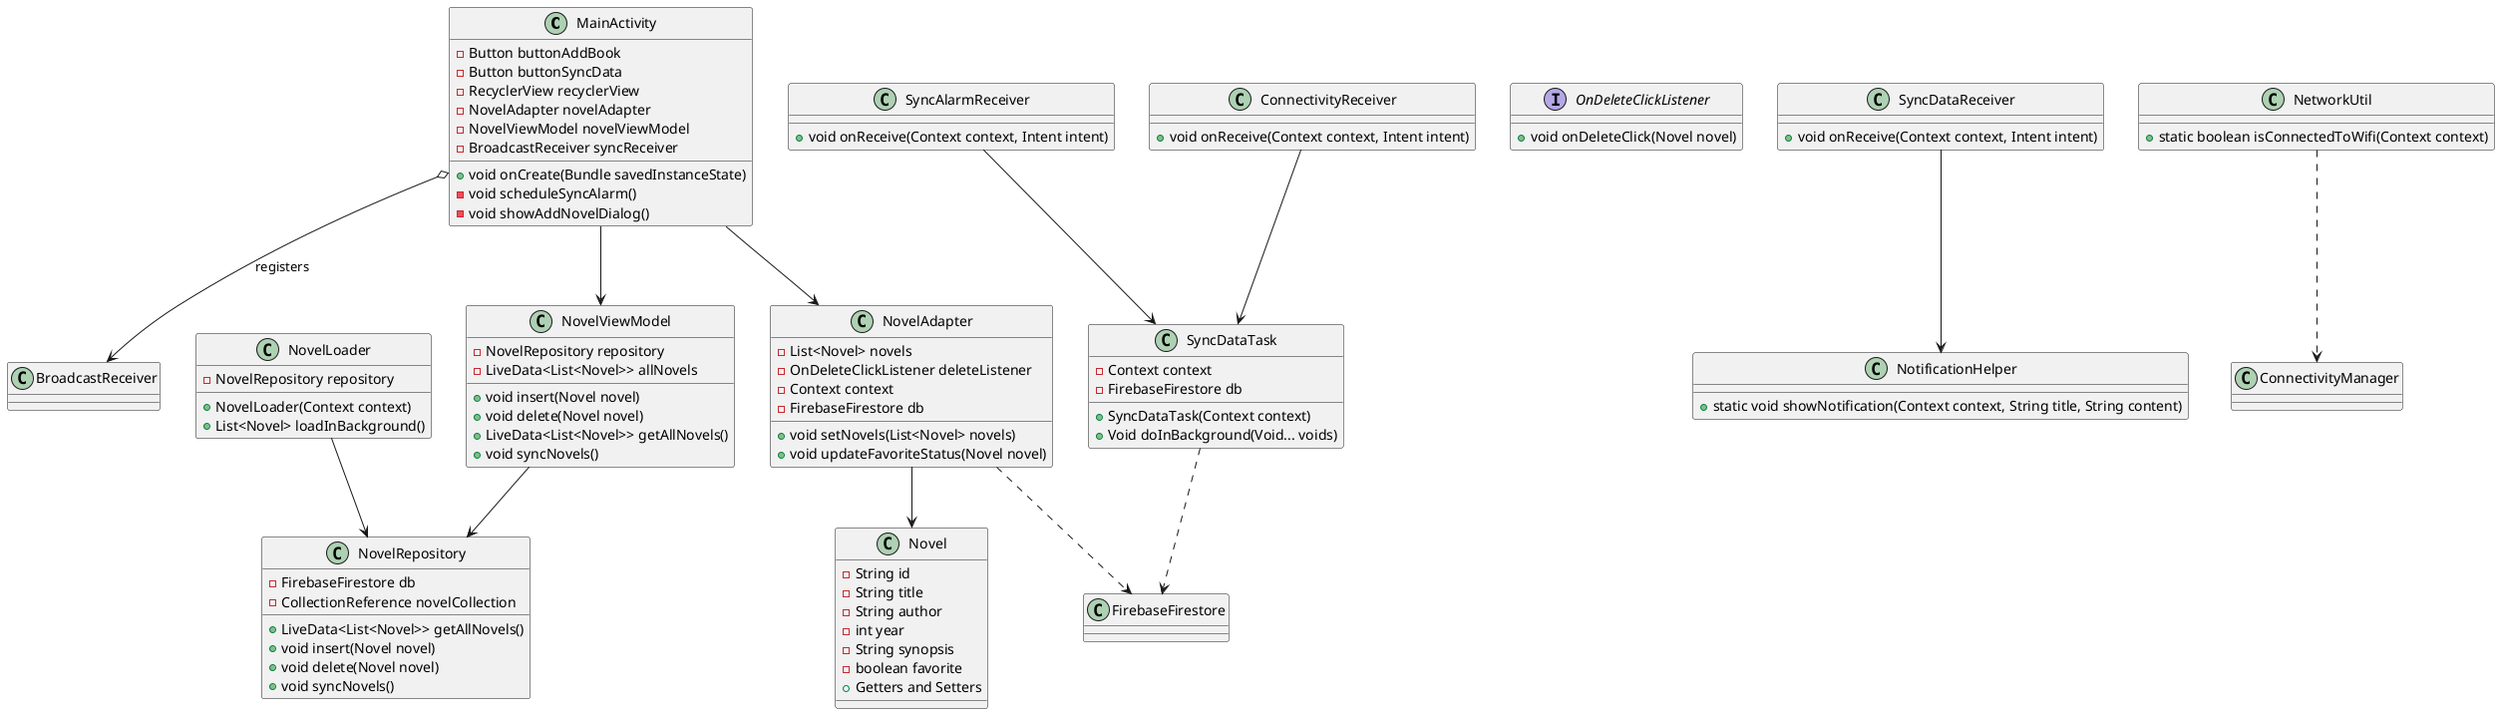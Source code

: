 @startuml
class MainActivity {
    - Button buttonAddBook
    - Button buttonSyncData
    - RecyclerView recyclerView
    - NovelAdapter novelAdapter
    - NovelViewModel novelViewModel
    - BroadcastReceiver syncReceiver
    + void onCreate(Bundle savedInstanceState)
    - void scheduleSyncAlarm()
    - void showAddNovelDialog()
}

class NovelViewModel {
    - NovelRepository repository
    - LiveData<List<Novel>> allNovels
    + void insert(Novel novel)
    + void delete(Novel novel)
    + LiveData<List<Novel>> getAllNovels()
    + void syncNovels()
}

class NovelRepository {
    - FirebaseFirestore db
    - CollectionReference novelCollection
    + LiveData<List<Novel>> getAllNovels()
    + void insert(Novel novel)
    + void delete(Novel novel)
    + void syncNovels()
}

class NovelLoader {
    - NovelRepository repository
    + NovelLoader(Context context)
    + List<Novel> loadInBackground()
}

class Novel {
    - String id
    - String title
    - String author
    - int year
    - String synopsis
    - boolean favorite
    + Getters and Setters
}

class NovelAdapter {
    - List<Novel> novels
    - OnDeleteClickListener deleteListener
    - Context context
    - FirebaseFirestore db
    + void setNovels(List<Novel> novels)
    + void updateFavoriteStatus(Novel novel)
}

interface OnDeleteClickListener {
    + void onDeleteClick(Novel novel)
}

class SyncDataTask {
    - Context context
    - FirebaseFirestore db
    + SyncDataTask(Context context)
    + Void doInBackground(Void... voids)
}

class SyncDataReceiver {
    + void onReceive(Context context, Intent intent)
}

class SyncAlarmReceiver {
    + void onReceive(Context context, Intent intent)
}

class ConnectivityReceiver {
    + void onReceive(Context context, Intent intent)
}

class NotificationHelper {
    + static void showNotification(Context context, String title, String content)
}

class NetworkUtil {
    + static boolean isConnectedToWifi(Context context)
}

MainActivity --> NovelViewModel
MainActivity --> NovelAdapter
MainActivity o--> BroadcastReceiver : registers
NovelViewModel --> NovelRepository
NovelLoader --> NovelRepository
NovelAdapter --> Novel
NovelAdapter ..> FirebaseFirestore
SyncDataTask ..> FirebaseFirestore
SyncDataReceiver --> NotificationHelper
SyncAlarmReceiver --> SyncDataTask
ConnectivityReceiver --> SyncDataTask
NetworkUtil ..> ConnectivityManager
@enduml
